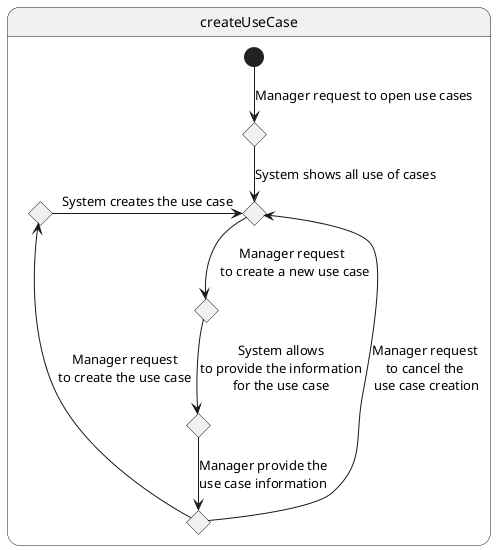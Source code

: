@startuml



state createUseCase {
    state 1 <<choice>>
    state 2 <<choice>>
    state 3 <<choice>>
    state 4 <<choice>>
    state 5 <<choice>>
    state 6 <<choice>>

    [*] --> 1 : Manager request to open use cases
    1 --> 2 : System shows all use of cases
    2 --> 3 : Manager request \n to create a new use case
    3 --> 4 : System allows\nto provide the information\nfor the use case
    4 --> 5 : Manager provide the\nuse case information
    5 --> 6 : Manager request\nto create the use case
    5 --> 2 : Manager request \nto cancel the \nuse case creation
    6 -> 2 : System creates the use case
}

@enduml
